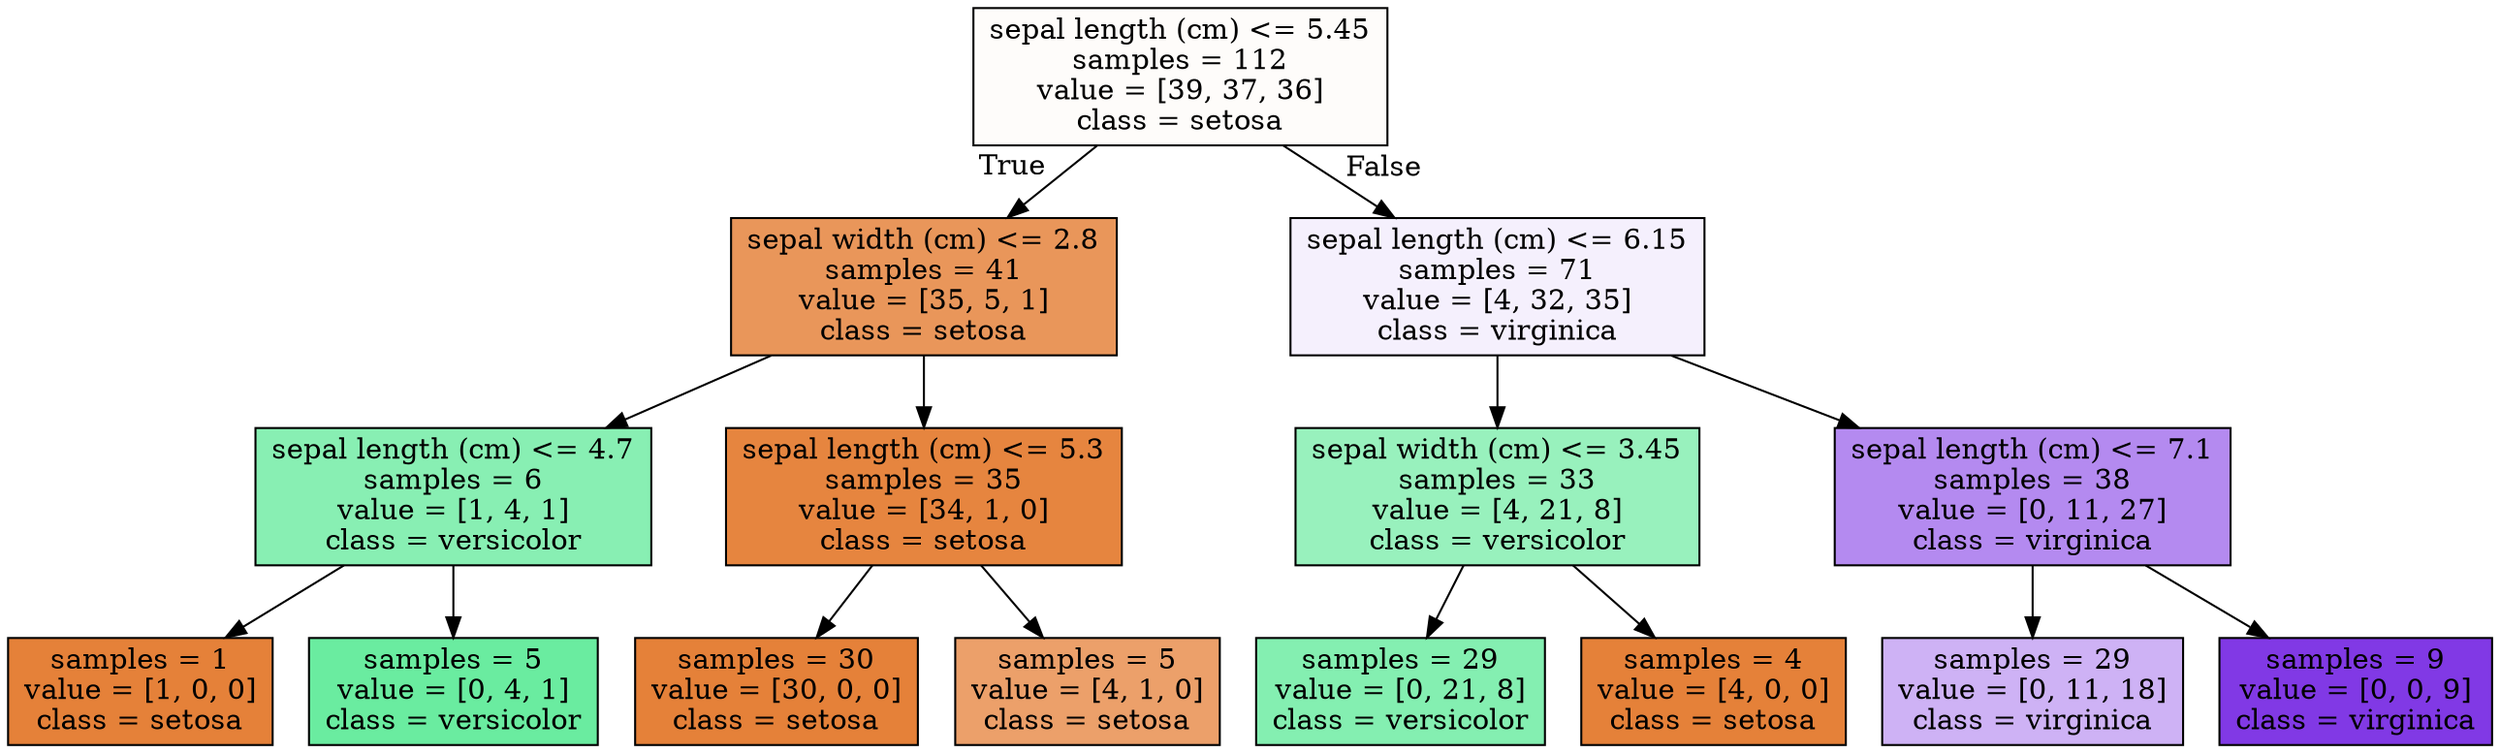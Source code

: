 digraph Tree {
node [shape=box, style="filled", color="black"] ;
0 [label="sepal length (cm) <= 5.45\nsamples = 112\nvalue = [39, 37, 36]\nclass = setosa", fillcolor="#fefcfa"] ;
1 [label="sepal width (cm) <= 2.8\nsamples = 41\nvalue = [35, 5, 1]\nclass = setosa", fillcolor="#e9965a"] ;
0 -> 1 [labeldistance=2.5, labelangle=45, headlabel="True"] ;
2 [label="sepal length (cm) <= 4.7\nsamples = 6\nvalue = [1, 4, 1]\nclass = versicolor", fillcolor="#88efb3"] ;
1 -> 2 ;
3 [label="samples = 1\nvalue = [1, 0, 0]\nclass = setosa", fillcolor="#e58139"] ;
2 -> 3 ;
4 [label="samples = 5\nvalue = [0, 4, 1]\nclass = versicolor", fillcolor="#6aeca0"] ;
2 -> 4 ;
5 [label="sepal length (cm) <= 5.3\nsamples = 35\nvalue = [34, 1, 0]\nclass = setosa", fillcolor="#e6853f"] ;
1 -> 5 ;
6 [label="samples = 30\nvalue = [30, 0, 0]\nclass = setosa", fillcolor="#e58139"] ;
5 -> 6 ;
7 [label="samples = 5\nvalue = [4, 1, 0]\nclass = setosa", fillcolor="#eca06a"] ;
5 -> 7 ;
8 [label="sepal length (cm) <= 6.15\nsamples = 71\nvalue = [4, 32, 35]\nclass = virginica", fillcolor="#f5f0fd"] ;
0 -> 8 [labeldistance=2.5, labelangle=-45, headlabel="False"] ;
9 [label="sepal width (cm) <= 3.45\nsamples = 33\nvalue = [4, 21, 8]\nclass = versicolor", fillcolor="#98f1bd"] ;
8 -> 9 ;
10 [label="samples = 29\nvalue = [0, 21, 8]\nclass = versicolor", fillcolor="#84efb1"] ;
9 -> 10 ;
11 [label="samples = 4\nvalue = [4, 0, 0]\nclass = setosa", fillcolor="#e58139"] ;
9 -> 11 ;
12 [label="sepal length (cm) <= 7.1\nsamples = 38\nvalue = [0, 11, 27]\nclass = virginica", fillcolor="#b48af0"] ;
8 -> 12 ;
13 [label="samples = 29\nvalue = [0, 11, 18]\nclass = virginica", fillcolor="#ceb2f5"] ;
12 -> 13 ;
14 [label="samples = 9\nvalue = [0, 0, 9]\nclass = virginica", fillcolor="#8139e5"] ;
12 -> 14 ;
}